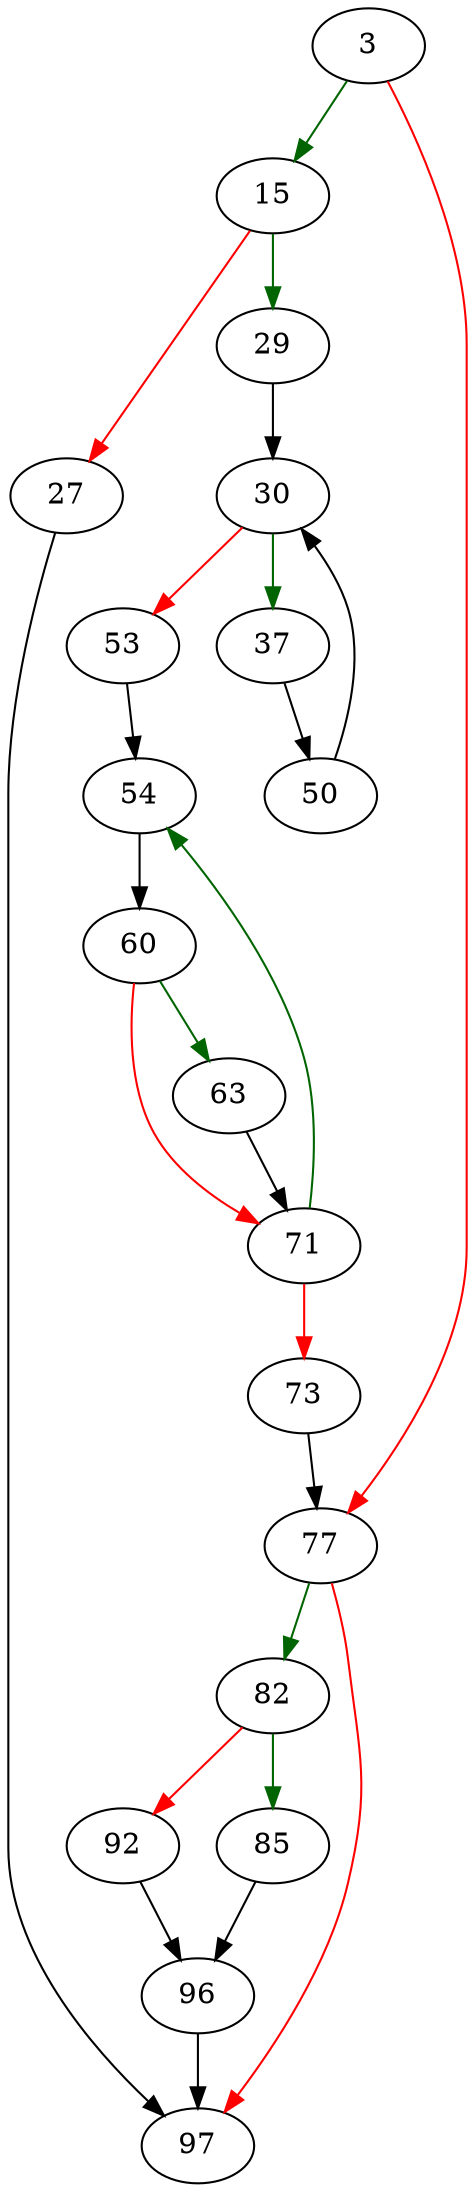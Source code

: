 strict digraph "sqlite3TableAffinity" {
	// Node definitions.
	3 [entry=true];
	15;
	77;
	29;
	27;
	97;
	30;
	37;
	53;
	50;
	54;
	60;
	63;
	71;
	73;
	82;
	85;
	92;
	96;

	// Edge definitions.
	3 -> 15 [
		color=darkgreen
		cond=true
	];
	3 -> 77 [
		color=red
		cond=false
	];
	15 -> 29 [
		color=darkgreen
		cond=true
	];
	15 -> 27 [
		color=red
		cond=false
	];
	77 -> 97 [
		color=red
		cond=false
	];
	77 -> 82 [
		color=darkgreen
		cond=true
	];
	29 -> 30;
	27 -> 97;
	30 -> 37 [
		color=darkgreen
		cond=true
	];
	30 -> 53 [
		color=red
		cond=false
	];
	37 -> 50;
	53 -> 54;
	50 -> 30;
	54 -> 60;
	60 -> 63 [
		color=darkgreen
		cond=true
	];
	60 -> 71 [
		color=red
		cond=false
	];
	63 -> 71;
	71 -> 54 [
		color=darkgreen
		cond=true
	];
	71 -> 73 [
		color=red
		cond=false
	];
	73 -> 77;
	82 -> 85 [
		color=darkgreen
		cond=true
	];
	82 -> 92 [
		color=red
		cond=false
	];
	85 -> 96;
	92 -> 96;
	96 -> 97;
}